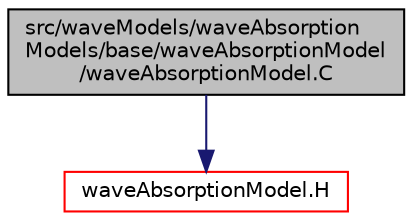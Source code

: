 digraph "src/waveModels/waveAbsorptionModels/base/waveAbsorptionModel/waveAbsorptionModel.C"
{
  bgcolor="transparent";
  edge [fontname="Helvetica",fontsize="10",labelfontname="Helvetica",labelfontsize="10"];
  node [fontname="Helvetica",fontsize="10",shape=record];
  Node1 [label="src/waveModels/waveAbsorption\lModels/base/waveAbsorptionModel\l/waveAbsorptionModel.C",height=0.2,width=0.4,color="black", fillcolor="grey75", style="filled" fontcolor="black"];
  Node1 -> Node2 [color="midnightblue",fontsize="10",style="solid",fontname="Helvetica"];
  Node2 [label="waveAbsorptionModel.H",height=0.2,width=0.4,color="red",URL="$waveAbsorptionModel_8H.html"];
}
